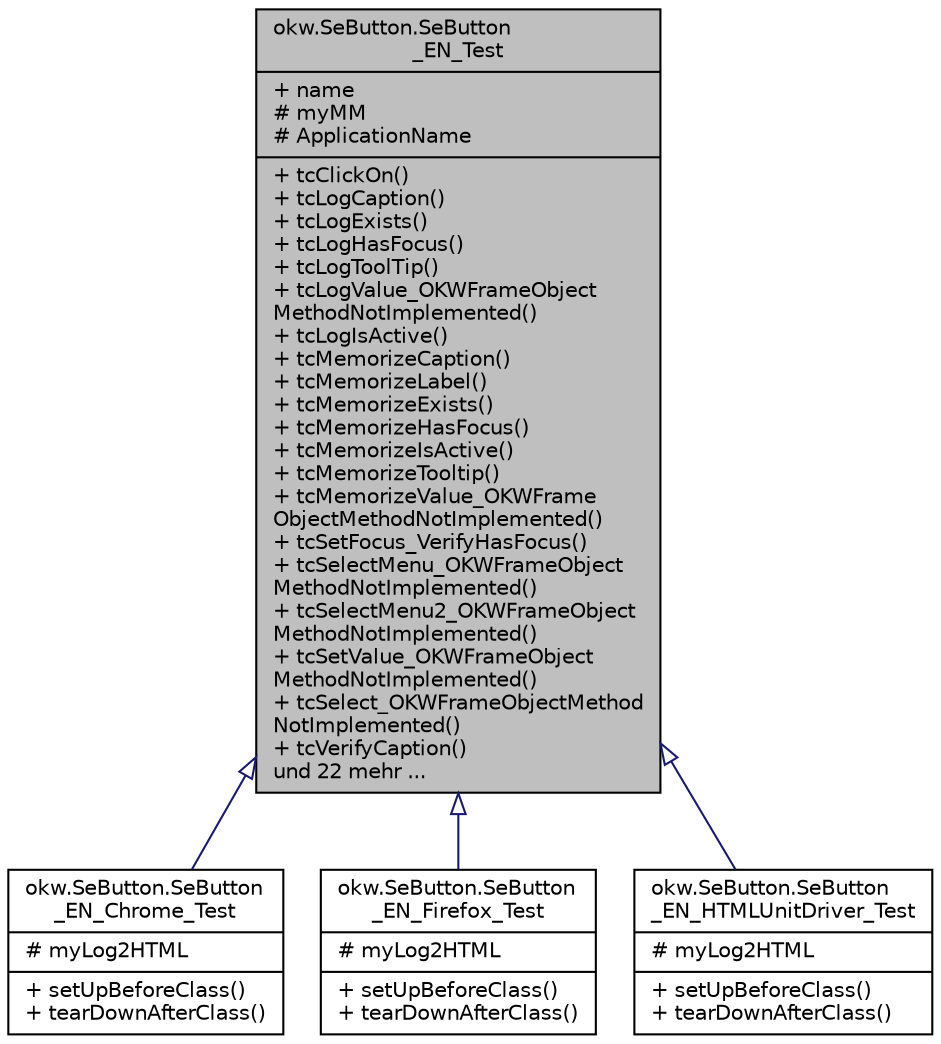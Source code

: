 digraph "okw.SeButton.SeButton_EN_Test"
{
 // INTERACTIVE_SVG=YES
 // LATEX_PDF_SIZE
  edge [fontname="Helvetica",fontsize="10",labelfontname="Helvetica",labelfontsize="10"];
  node [fontname="Helvetica",fontsize="10",shape=record];
  Node0 [label="{okw.SeButton.SeButton\l_EN_Test\n|+ name\l# myMM\l# ApplicationName\l|+ tcClickOn()\l+ tcLogCaption()\l+ tcLogExists()\l+ tcLogHasFocus()\l+ tcLogToolTip()\l+ tcLogValue_OKWFrameObject\lMethodNotImplemented()\l+ tcLogIsActive()\l+ tcMemorizeCaption()\l+ tcMemorizeLabel()\l+ tcMemorizeExists()\l+ tcMemorizeHasFocus()\l+ tcMemorizeIsActive()\l+ tcMemorizeTooltip()\l+ tcMemorizeValue_OKWFrame\lObjectMethodNotImplemented()\l+ tcSetFocus_VerifyHasFocus()\l+ tcSelectMenu_OKWFrameObject\lMethodNotImplemented()\l+ tcSelectMenu2_OKWFrameObject\lMethodNotImplemented()\l+ tcSetValue_OKWFrameObject\lMethodNotImplemented()\l+ tcSelect_OKWFrameObjectMethod\lNotImplemented()\l+ tcVerifyCaption()\lund 22 mehr ...\l}",height=0.2,width=0.4,color="black", fillcolor="grey75", style="filled", fontcolor="black",tooltip="Basisklasse für Tests des GUI-Adapters SeButton."];
  Node0 -> Node1 [dir="back",color="midnightblue",fontsize="10",style="solid",arrowtail="onormal",fontname="Helvetica"];
  Node1 [label="{okw.SeButton.SeButton\l_EN_Chrome_Test\n|# myLog2HTML\l|+ setUpBeforeClass()\l+ tearDownAfterClass()\l}",height=0.2,width=0.4,color="black", fillcolor="white", style="filled",URL="$classokw_1_1_se_button_1_1_se_button___e_n___chrome___test.html",tooltip=" "];
  Node0 -> Node2 [dir="back",color="midnightblue",fontsize="10",style="solid",arrowtail="onormal",fontname="Helvetica"];
  Node2 [label="{okw.SeButton.SeButton\l_EN_Firefox_Test\n|# myLog2HTML\l|+ setUpBeforeClass()\l+ tearDownAfterClass()\l}",height=0.2,width=0.4,color="black", fillcolor="white", style="filled",URL="$classokw_1_1_se_button_1_1_se_button___e_n___firefox___test.html",tooltip=" "];
  Node0 -> Node3 [dir="back",color="midnightblue",fontsize="10",style="solid",arrowtail="onormal",fontname="Helvetica"];
  Node3 [label="{okw.SeButton.SeButton\l_EN_HTMLUnitDriver_Test\n|# myLog2HTML\l|+ setUpBeforeClass()\l+ tearDownAfterClass()\l}",height=0.2,width=0.4,color="black", fillcolor="white", style="filled",URL="$classokw_1_1_se_button_1_1_se_button___e_n___h_t_m_l_unit_driver___test.html",tooltip=" "];
}
